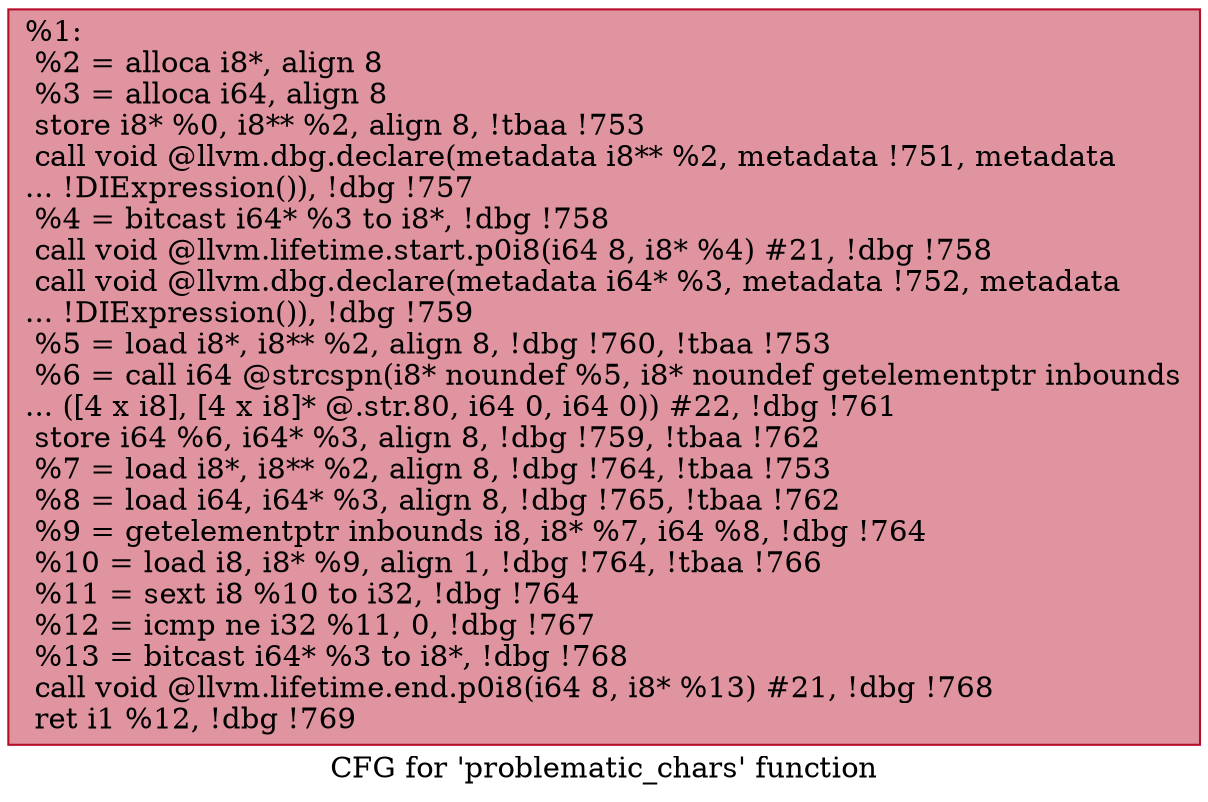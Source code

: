 digraph "CFG for 'problematic_chars' function" {
	label="CFG for 'problematic_chars' function";

	Node0xe95510 [shape=record,color="#b70d28ff", style=filled, fillcolor="#b70d2870",label="{%1:\l  %2 = alloca i8*, align 8\l  %3 = alloca i64, align 8\l  store i8* %0, i8** %2, align 8, !tbaa !753\l  call void @llvm.dbg.declare(metadata i8** %2, metadata !751, metadata\l... !DIExpression()), !dbg !757\l  %4 = bitcast i64* %3 to i8*, !dbg !758\l  call void @llvm.lifetime.start.p0i8(i64 8, i8* %4) #21, !dbg !758\l  call void @llvm.dbg.declare(metadata i64* %3, metadata !752, metadata\l... !DIExpression()), !dbg !759\l  %5 = load i8*, i8** %2, align 8, !dbg !760, !tbaa !753\l  %6 = call i64 @strcspn(i8* noundef %5, i8* noundef getelementptr inbounds\l... ([4 x i8], [4 x i8]* @.str.80, i64 0, i64 0)) #22, !dbg !761\l  store i64 %6, i64* %3, align 8, !dbg !759, !tbaa !762\l  %7 = load i8*, i8** %2, align 8, !dbg !764, !tbaa !753\l  %8 = load i64, i64* %3, align 8, !dbg !765, !tbaa !762\l  %9 = getelementptr inbounds i8, i8* %7, i64 %8, !dbg !764\l  %10 = load i8, i8* %9, align 1, !dbg !764, !tbaa !766\l  %11 = sext i8 %10 to i32, !dbg !764\l  %12 = icmp ne i32 %11, 0, !dbg !767\l  %13 = bitcast i64* %3 to i8*, !dbg !768\l  call void @llvm.lifetime.end.p0i8(i64 8, i8* %13) #21, !dbg !768\l  ret i1 %12, !dbg !769\l}"];
}
